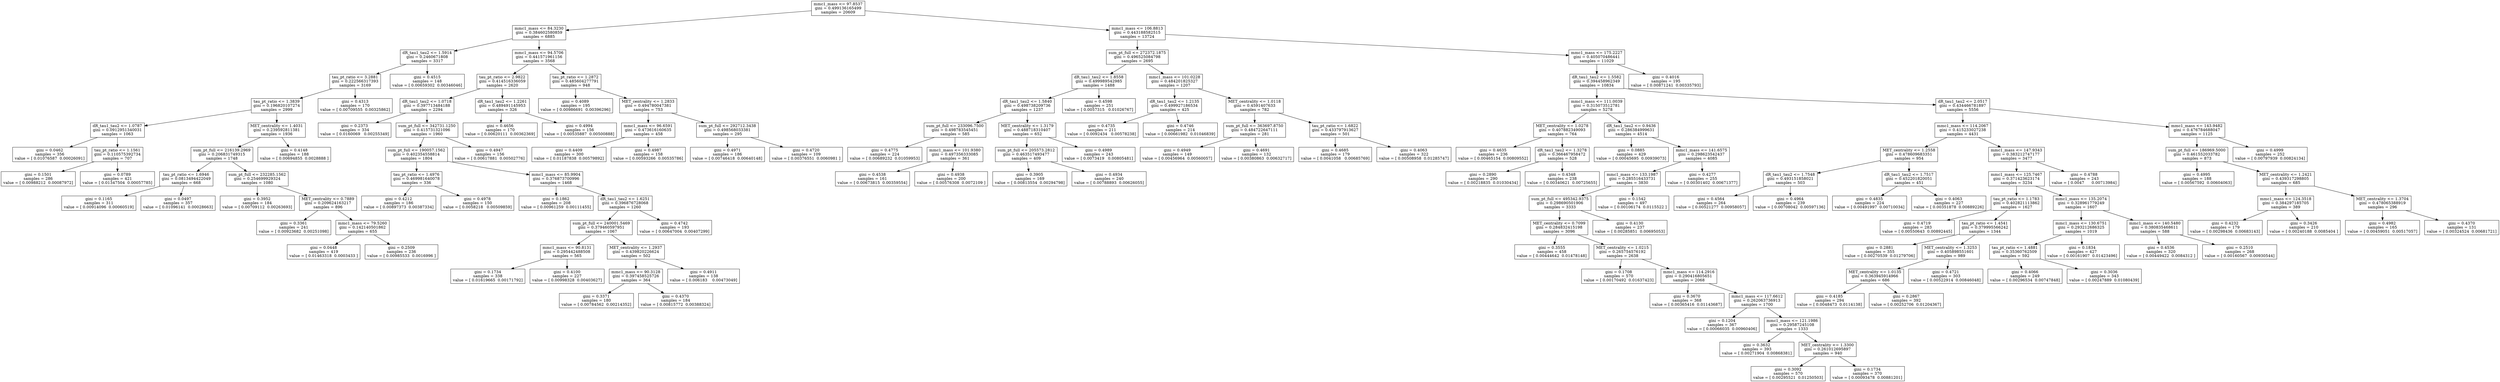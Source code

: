 digraph Tree {
0 [label="mmc1_mass <= 97.8537\ngini = 0.499136165499\nsamples = 20609", shape="box"] ;
1 [label="mmc1_mass <= 84.3230\ngini = 0.384602580859\nsamples = 6885", shape="box"] ;
0 -> 1 ;
2 [label="dR_tau1_tau2 <= 1.5914\ngini = 0.2460671808\nsamples = 3317", shape="box"] ;
1 -> 2 ;
3 [label="tau_pt_ratio <= 3.2881\ngini = 0.222566317393\nsamples = 3169", shape="box"] ;
2 -> 3 ;
4 [label="tau_pt_ratio <= 1.3839\ngini = 0.196820107274\nsamples = 2999", shape="box"] ;
3 -> 4 ;
5 [label="dR_tau1_tau2 <= 1.0787\ngini = 0.0912951340031\nsamples = 1063", shape="box"] ;
4 -> 5 ;
6 [label="gini = 0.0462\nsamples = 356\nvalue = [ 0.01076587  0.00026091]", shape="box"] ;
5 -> 6 ;
7 [label="tau_pt_ratio <= 1.1561\ngini = 0.110575392734\nsamples = 707", shape="box"] ;
5 -> 7 ;
8 [label="gini = 0.1501\nsamples = 286\nvalue = [ 0.00988212  0.00087972]", shape="box"] ;
7 -> 8 ;
9 [label="gini = 0.0789\nsamples = 421\nvalue = [ 0.01347504  0.00057785]", shape="box"] ;
7 -> 9 ;
10 [label="MET_centrality <= 1.4031\ngini = 0.239592811381\nsamples = 1936", shape="box"] ;
4 -> 10 ;
11 [label="sum_pt_full <= 216139.2969\ngini = 0.206831749315\nsamples = 1748", shape="box"] ;
10 -> 11 ;
12 [label="tau_pt_ratio <= 1.6946\ngini = 0.0813494422049\nsamples = 668", shape="box"] ;
11 -> 12 ;
13 [label="gini = 0.1165\nsamples = 311\nvalue = [ 0.00914096  0.00060519]", shape="box"] ;
12 -> 13 ;
14 [label="gini = 0.0497\nsamples = 357\nvalue = [ 0.01096141  0.00028663]", shape="box"] ;
12 -> 14 ;
15 [label="sum_pt_full <= 232285.1562\ngini = 0.254699929324\nsamples = 1080", shape="box"] ;
11 -> 15 ;
16 [label="gini = 0.3952\nsamples = 184\nvalue = [ 0.00709112  0.00263693]", shape="box"] ;
15 -> 16 ;
17 [label="MET_centrality <= 0.7889\ngini = 0.209624163217\nsamples = 896", shape="box"] ;
15 -> 17 ;
18 [label="gini = 0.3361\nsamples = 241\nvalue = [ 0.00923682  0.00251098]", shape="box"] ;
17 -> 18 ;
19 [label="mmc1_mass <= 79.5260\ngini = 0.142140501862\nsamples = 655", shape="box"] ;
17 -> 19 ;
20 [label="gini = 0.0448\nsamples = 419\nvalue = [ 0.01463318  0.0003433 ]", shape="box"] ;
19 -> 20 ;
21 [label="gini = 0.2509\nsamples = 236\nvalue = [ 0.00985533  0.0016996 ]", shape="box"] ;
19 -> 21 ;
22 [label="gini = 0.4148\nsamples = 188\nvalue = [ 0.00694855  0.0028888 ]", shape="box"] ;
10 -> 22 ;
23 [label="gini = 0.4313\nsamples = 170\nvalue = [ 0.00709555  0.00325862]", shape="box"] ;
3 -> 23 ;
24 [label="gini = 0.4515\nsamples = 148\nvalue = [ 0.00659302  0.00346046]", shape="box"] ;
2 -> 24 ;
25 [label="mmc1_mass <= 94.5706\ngini = 0.441571961156\nsamples = 3568", shape="box"] ;
1 -> 25 ;
26 [label="tau_pt_ratio <= 2.9822\ngini = 0.414516336059\nsamples = 2620", shape="box"] ;
25 -> 26 ;
27 [label="dR_tau1_tau2 <= 1.0718\ngini = 0.397713484188\nsamples = 2294", shape="box"] ;
26 -> 27 ;
28 [label="gini = 0.2373\nsamples = 334\nvalue = [ 0.0160069   0.00255349]", shape="box"] ;
27 -> 28 ;
29 [label="sum_pt_full <= 342731.1250\ngini = 0.415731321096\nsamples = 1960", shape="box"] ;
27 -> 29 ;
30 [label="sum_pt_full <= 190057.1562\ngini = 0.402354558814\nsamples = 1804", shape="box"] ;
29 -> 30 ;
31 [label="tau_pt_ratio <= 1.4976\ngini = 0.469981640078\nsamples = 336", shape="box"] ;
30 -> 31 ;
32 [label="gini = 0.4212\nsamples = 186\nvalue = [ 0.00897373  0.00387334]", shape="box"] ;
31 -> 32 ;
33 [label="gini = 0.4978\nsamples = 150\nvalue = [ 0.0058218   0.00509859]", shape="box"] ;
31 -> 33 ;
34 [label="mmc1_mass <= 85.9904\ngini = 0.376873700996\nsamples = 1468", shape="box"] ;
30 -> 34 ;
35 [label="gini = 0.1862\nsamples = 208\nvalue = [ 0.00961259  0.00111455]", shape="box"] ;
34 -> 35 ;
36 [label="dR_tau1_tau2 <= 1.6251\ngini = 0.396876728068\nsamples = 1260", shape="box"] ;
34 -> 36 ;
37 [label="sum_pt_full <= 240001.5469\ngini = 0.379460597951\nsamples = 1067", shape="box"] ;
36 -> 37 ;
38 [label="mmc1_mass <= 90.8131\ngini = 0.295442488508\nsamples = 565", shape="box"] ;
37 -> 38 ;
39 [label="gini = 0.1734\nsamples = 338\nvalue = [ 0.01619665  0.00171792]", shape="box"] ;
38 -> 39 ;
40 [label="gini = 0.4100\nsamples = 227\nvalue = [ 0.00998328  0.00403627]", shape="box"] ;
38 -> 40 ;
41 [label="MET_centrality <= 1.2937\ngini = 0.439820226624\nsamples = 502", shape="box"] ;
37 -> 41 ;
42 [label="mmc1_mass <= 90.3128\ngini = 0.397458525726\nsamples = 364", shape="box"] ;
41 -> 42 ;
43 [label="gini = 0.3371\nsamples = 180\nvalue = [ 0.00784562  0.00214352]", shape="box"] ;
42 -> 43 ;
44 [label="gini = 0.4370\nsamples = 184\nvalue = [ 0.00815772  0.00388324]", shape="box"] ;
42 -> 44 ;
45 [label="gini = 0.4911\nsamples = 138\nvalue = [ 0.006183    0.00473049]", shape="box"] ;
41 -> 45 ;
46 [label="gini = 0.4742\nsamples = 193\nvalue = [ 0.00647004  0.00407299]", shape="box"] ;
36 -> 46 ;
47 [label="gini = 0.4947\nsamples = 156\nvalue = [ 0.00617881  0.00502776]", shape="box"] ;
29 -> 47 ;
48 [label="dR_tau1_tau2 <= 1.2261\ngini = 0.489491145953\nsamples = 326", shape="box"] ;
26 -> 48 ;
49 [label="gini = 0.4656\nsamples = 170\nvalue = [ 0.00620111  0.00362369]", shape="box"] ;
48 -> 49 ;
50 [label="gini = 0.4994\nsamples = 156\nvalue = [ 0.00535887  0.00500888]", shape="box"] ;
48 -> 50 ;
51 [label="tau_pt_ratio <= 1.2872\ngini = 0.485604277791\nsamples = 948", shape="box"] ;
25 -> 51 ;
52 [label="gini = 0.4089\nsamples = 195\nvalue = [ 0.00986691  0.00396296]", shape="box"] ;
51 -> 52 ;
53 [label="MET_centrality <= 1.2833\ngini = 0.494780047381\nsamples = 753", shape="box"] ;
51 -> 53 ;
54 [label="mmc1_mass <= 96.6591\ngini = 0.473616160635\nsamples = 458", shape="box"] ;
53 -> 54 ;
55 [label="gini = 0.4409\nsamples = 300\nvalue = [ 0.01187838  0.00579892]", shape="box"] ;
54 -> 55 ;
56 [label="gini = 0.4987\nsamples = 158\nvalue = [ 0.00593266  0.00535786]", shape="box"] ;
54 -> 56 ;
57 [label="sum_pt_full <= 292712.3438\ngini = 0.498568033381\nsamples = 295", shape="box"] ;
53 -> 57 ;
58 [label="gini = 0.4971\nsamples = 186\nvalue = [ 0.00746418  0.00640148]", shape="box"] ;
57 -> 58 ;
59 [label="gini = 0.4720\nsamples = 109\nvalue = [ 0.00376551  0.0060981 ]", shape="box"] ;
57 -> 59 ;
60 [label="mmc1_mass <= 106.8813\ngini = 0.443188582515\nsamples = 13724", shape="box"] ;
0 -> 60 ;
61 [label="sum_pt_full <= 272372.1875\ngini = 0.496525084798\nsamples = 2695", shape="box"] ;
60 -> 61 ;
62 [label="dR_tau1_tau2 <= 1.8558\ngini = 0.499989542985\nsamples = 1488", shape="box"] ;
61 -> 62 ;
63 [label="dR_tau1_tau2 <= 1.5840\ngini = 0.498738209736\nsamples = 1237", shape="box"] ;
62 -> 63 ;
64 [label="sum_pt_full <= 233096.7500\ngini = 0.498783545451\nsamples = 585", shape="box"] ;
63 -> 64 ;
65 [label="gini = 0.4775\nsamples = 224\nvalue = [ 0.00689232  0.01059953]", shape="box"] ;
64 -> 65 ;
66 [label="mmc1_mass <= 101.9380\ngini = 0.497356333085\nsamples = 361", shape="box"] ;
64 -> 66 ;
67 [label="gini = 0.4538\nsamples = 161\nvalue = [ 0.00673815  0.00359554]", shape="box"] ;
66 -> 67 ;
68 [label="gini = 0.4938\nsamples = 200\nvalue = [ 0.00576308  0.0072109 ]", shape="box"] ;
66 -> 68 ;
69 [label="MET_centrality <= 1.3179\ngini = 0.488718310407\nsamples = 652", shape="box"] ;
63 -> 69 ;
70 [label="sum_pt_full <= 205573.2812\ngini = 0.463517493477\nsamples = 409", shape="box"] ;
69 -> 70 ;
71 [label="gini = 0.3905\nsamples = 169\nvalue = [ 0.00813554  0.00294798]", shape="box"] ;
70 -> 71 ;
72 [label="gini = 0.4934\nsamples = 240\nvalue = [ 0.00788893  0.00626055]", shape="box"] ;
70 -> 72 ;
73 [label="gini = 0.4989\nsamples = 243\nvalue = [ 0.0073419   0.00805481]", shape="box"] ;
69 -> 73 ;
74 [label="gini = 0.4598\nsamples = 251\nvalue = [ 0.0057315   0.01026767]", shape="box"] ;
62 -> 74 ;
75 [label="mmc1_mass <= 101.0228\ngini = 0.484201825327\nsamples = 1207", shape="box"] ;
61 -> 75 ;
76 [label="dR_tau1_tau2 <= 1.2135\ngini = 0.499927186534\nsamples = 425", shape="box"] ;
75 -> 76 ;
77 [label="gini = 0.4735\nsamples = 211\nvalue = [ 0.0092434   0.00578238]", shape="box"] ;
76 -> 77 ;
78 [label="gini = 0.4746\nsamples = 214\nvalue = [ 0.00661982  0.01046839]", shape="box"] ;
76 -> 78 ;
79 [label="MET_centrality <= 1.0118\ngini = 0.4591407633\nsamples = 782", shape="box"] ;
75 -> 79 ;
80 [label="sum_pt_full <= 363697.8750\ngini = 0.484722647111\nsamples = 281", shape="box"] ;
79 -> 80 ;
81 [label="gini = 0.4949\nsamples = 149\nvalue = [ 0.00456964  0.00560057]", shape="box"] ;
80 -> 81 ;
82 [label="gini = 0.4691\nsamples = 132\nvalue = [ 0.00380863  0.00632717]", shape="box"] ;
80 -> 82 ;
83 [label="tau_pt_ratio <= 1.6822\ngini = 0.433797913627\nsamples = 501", shape="box"] ;
79 -> 83 ;
84 [label="gini = 0.4685\nsamples = 179\nvalue = [ 0.0041058   0.00685769]", shape="box"] ;
83 -> 84 ;
85 [label="gini = 0.4063\nsamples = 322\nvalue = [ 0.00508958  0.01285747]", shape="box"] ;
83 -> 85 ;
86 [label="mmc1_mass <= 175.2227\ngini = 0.405070486441\nsamples = 11029", shape="box"] ;
60 -> 86 ;
87 [label="dR_tau1_tau2 <= 1.5582\ngini = 0.394458962349\nsamples = 10834", shape="box"] ;
86 -> 87 ;
88 [label="mmc1_mass <= 111.0039\ngini = 0.315073512781\nsamples = 5278", shape="box"] ;
87 -> 88 ;
89 [label="MET_centrality <= 1.0278\ngini = 0.407882349093\nsamples = 764", shape="box"] ;
88 -> 89 ;
90 [label="gini = 0.4635\nsamples = 236\nvalue = [ 0.00465154  0.00809552]", shape="box"] ;
89 -> 90 ;
91 [label="dR_tau1_tau2 <= 1.3278\ngini = 0.366467958472\nsamples = 528", shape="box"] ;
89 -> 91 ;
92 [label="gini = 0.2890\nsamples = 290\nvalue = [ 0.00218835  0.01030434]", shape="box"] ;
91 -> 92 ;
93 [label="gini = 0.4348\nsamples = 238\nvalue = [ 0.00340621  0.00725655]", shape="box"] ;
91 -> 93 ;
94 [label="dR_tau1_tau2 <= 0.9436\ngini = 0.286384999631\nsamples = 4514", shape="box"] ;
88 -> 94 ;
95 [label="gini = 0.0885\nsamples = 429\nvalue = [ 0.00045695  0.00939073]", shape="box"] ;
94 -> 95 ;
96 [label="mmc1_mass <= 141.6575\ngini = 0.298623542437\nsamples = 4085", shape="box"] ;
94 -> 96 ;
97 [label="mmc1_mass <= 133.1987\ngini = 0.285516433731\nsamples = 3830", shape="box"] ;
96 -> 97 ;
98 [label="sum_pt_full <= 495342.9375\ngini = 0.298690501906\nsamples = 3333", shape="box"] ;
97 -> 98 ;
99 [label="MET_centrality <= 0.7099\ngini = 0.284832415198\nsamples = 3096", shape="box"] ;
98 -> 99 ;
100 [label="gini = 0.3555\nsamples = 458\nvalue = [ 0.00444642  0.01478148]", shape="box"] ;
99 -> 100 ;
101 [label="MET_centrality <= 1.0215\ngini = 0.265754576192\nsamples = 2638", shape="box"] ;
99 -> 101 ;
102 [label="gini = 0.1708\nsamples = 570\nvalue = [ 0.00170492  0.01637423]", shape="box"] ;
101 -> 102 ;
103 [label="mmc1_mass <= 114.2916\ngini = 0.290416805651\nsamples = 2068", shape="box"] ;
101 -> 103 ;
104 [label="gini = 0.3670\nsamples = 368\nvalue = [ 0.00365416  0.01143687]", shape="box"] ;
103 -> 104 ;
105 [label="mmc1_mass <= 117.6612\ngini = 0.262063736913\nsamples = 1700", shape="box"] ;
103 -> 105 ;
106 [label="gini = 0.1204\nsamples = 367\nvalue = [ 0.00066035  0.00960406]", shape="box"] ;
105 -> 106 ;
107 [label="mmc1_mass <= 121.1986\ngini = 0.29587245108\nsamples = 1333", shape="box"] ;
105 -> 107 ;
108 [label="gini = 0.3632\nsamples = 393\nvalue = [ 0.00271904  0.00868381]", shape="box"] ;
107 -> 108 ;
109 [label="MET_centrality <= 1.3300\ngini = 0.261012695897\nsamples = 940", shape="box"] ;
107 -> 109 ;
110 [label="gini = 0.3092\nsamples = 570\nvalue = [ 0.00295521  0.01250503]", shape="box"] ;
109 -> 110 ;
111 [label="gini = 0.1734\nsamples = 370\nvalue = [ 0.00093478  0.00881201]", shape="box"] ;
109 -> 111 ;
112 [label="gini = 0.4130\nsamples = 237\nvalue = [ 0.00285851  0.00695053]", shape="box"] ;
98 -> 112 ;
113 [label="gini = 0.1542\nsamples = 497\nvalue = [ 0.00106174  0.0115522 ]", shape="box"] ;
97 -> 113 ;
114 [label="gini = 0.4277\nsamples = 255\nvalue = [ 0.00301402  0.00671377]", shape="box"] ;
96 -> 114 ;
115 [label="dR_tau1_tau2 <= 2.0517\ngini = 0.434466781897\nsamples = 5556", shape="box"] ;
87 -> 115 ;
116 [label="mmc1_mass <= 114.2067\ngini = 0.415233027238\nsamples = 4431", shape="box"] ;
115 -> 116 ;
117 [label="MET_centrality <= 1.2558\ngini = 0.478609683351\nsamples = 954", shape="box"] ;
116 -> 117 ;
118 [label="dR_tau1_tau2 <= 1.7548\ngini = 0.493151858021\nsamples = 503", shape="box"] ;
117 -> 118 ;
119 [label="gini = 0.4564\nsamples = 264\nvalue = [ 0.00521277  0.00958057]", shape="box"] ;
118 -> 119 ;
120 [label="gini = 0.4964\nsamples = 239\nvalue = [ 0.00708042  0.00597136]", shape="box"] ;
118 -> 120 ;
121 [label="dR_tau1_tau2 <= 1.7517\ngini = 0.452201820051\nsamples = 451", shape="box"] ;
117 -> 121 ;
122 [label="gini = 0.4835\nsamples = 224\nvalue = [ 0.00491997  0.00710034]", shape="box"] ;
121 -> 122 ;
123 [label="gini = 0.4063\nsamples = 227\nvalue = [ 0.00351878  0.00889226]", shape="box"] ;
121 -> 123 ;
124 [label="mmc1_mass <= 147.9343\ngini = 0.383212747177\nsamples = 3477", shape="box"] ;
116 -> 124 ;
125 [label="mmc1_mass <= 125.7467\ngini = 0.371423623174\nsamples = 3234", shape="box"] ;
124 -> 125 ;
126 [label="tau_pt_ratio <= 1.1783\ngini = 0.402821113862\nsamples = 1627", shape="box"] ;
125 -> 126 ;
127 [label="gini = 0.4719\nsamples = 283\nvalue = [ 0.00550643  0.00892445]", shape="box"] ;
126 -> 127 ;
128 [label="tau_pt_ratio <= 1.4541\ngini = 0.379995566242\nsamples = 1344", shape="box"] ;
126 -> 128 ;
129 [label="gini = 0.2881\nsamples = 355\nvalue = [ 0.00270539  0.01279706]", shape="box"] ;
128 -> 129 ;
130 [label="MET_centrality <= 1.3253\ngini = 0.405898551601\nsamples = 989", shape="box"] ;
128 -> 130 ;
131 [label="MET_centrality <= 1.0135\ngini = 0.363945914966\nsamples = 686", shape="box"] ;
130 -> 131 ;
132 [label="gini = 0.4185\nsamples = 294\nvalue = [ 0.0048473  0.0114138]", shape="box"] ;
131 -> 132 ;
133 [label="gini = 0.2867\nsamples = 392\nvalue = [ 0.00252706  0.01204367]", shape="box"] ;
131 -> 133 ;
134 [label="gini = 0.4721\nsamples = 303\nvalue = [ 0.00522914  0.00846048]", shape="box"] ;
130 -> 134 ;
135 [label="mmc1_mass <= 135.2074\ngini = 0.328961779249\nsamples = 1607", shape="box"] ;
125 -> 135 ;
136 [label="mmc1_mass <= 130.6751\ngini = 0.293212686325\nsamples = 1019", shape="box"] ;
135 -> 136 ;
137 [label="tau_pt_ratio <= 1.4881\ngini = 0.35360762509\nsamples = 592", shape="box"] ;
136 -> 137 ;
138 [label="gini = 0.4066\nsamples = 249\nvalue = [ 0.00296534  0.00747848]", shape="box"] ;
137 -> 138 ;
139 [label="gini = 0.3036\nsamples = 343\nvalue = [ 0.00247889  0.01080439]", shape="box"] ;
137 -> 139 ;
140 [label="gini = 0.1834\nsamples = 427\nvalue = [ 0.00161907  0.01423496]", shape="box"] ;
136 -> 140 ;
141 [label="mmc1_mass <= 140.5480\ngini = 0.380835468611\nsamples = 588", shape="box"] ;
135 -> 141 ;
142 [label="gini = 0.4536\nsamples = 320\nvalue = [ 0.00449422  0.0084312 ]", shape="box"] ;
141 -> 142 ;
143 [label="gini = 0.2510\nsamples = 268\nvalue = [ 0.00160567  0.00930544]", shape="box"] ;
141 -> 143 ;
144 [label="gini = 0.4788\nsamples = 243\nvalue = [ 0.0047      0.00713984]", shape="box"] ;
124 -> 144 ;
145 [label="mmc1_mass <= 143.9482\ngini = 0.476784688047\nsamples = 1125", shape="box"] ;
115 -> 145 ;
146 [label="sum_pt_full <= 186969.5000\ngini = 0.461552033782\nsamples = 873", shape="box"] ;
145 -> 146 ;
147 [label="gini = 0.4995\nsamples = 188\nvalue = [ 0.00567592  0.00604063]", shape="box"] ;
146 -> 147 ;
148 [label="MET_centrality <= 1.2421\ngini = 0.439317298805\nsamples = 685", shape="box"] ;
146 -> 148 ;
149 [label="mmc1_mass <= 124.3518\ngini = 0.384297185705\nsamples = 389", shape="box"] ;
148 -> 149 ;
150 [label="gini = 0.4232\nsamples = 179\nvalue = [ 0.00298436  0.00683143]", shape="box"] ;
149 -> 150 ;
151 [label="gini = 0.3426\nsamples = 210\nvalue = [ 0.00240188  0.0085404 ]", shape="box"] ;
149 -> 151 ;
152 [label="MET_centrality <= 1.3704\ngini = 0.478065388919\nsamples = 296", shape="box"] ;
148 -> 152 ;
153 [label="gini = 0.4982\nsamples = 165\nvalue = [ 0.00459051  0.00517057]", shape="box"] ;
152 -> 153 ;
154 [label="gini = 0.4370\nsamples = 131\nvalue = [ 0.00324524  0.00681721]", shape="box"] ;
152 -> 154 ;
155 [label="gini = 0.4999\nsamples = 252\nvalue = [ 0.00797939  0.00824134]", shape="box"] ;
145 -> 155 ;
156 [label="gini = 0.4016\nsamples = 195\nvalue = [ 0.00871241  0.00335793]", shape="box"] ;
86 -> 156 ;
}